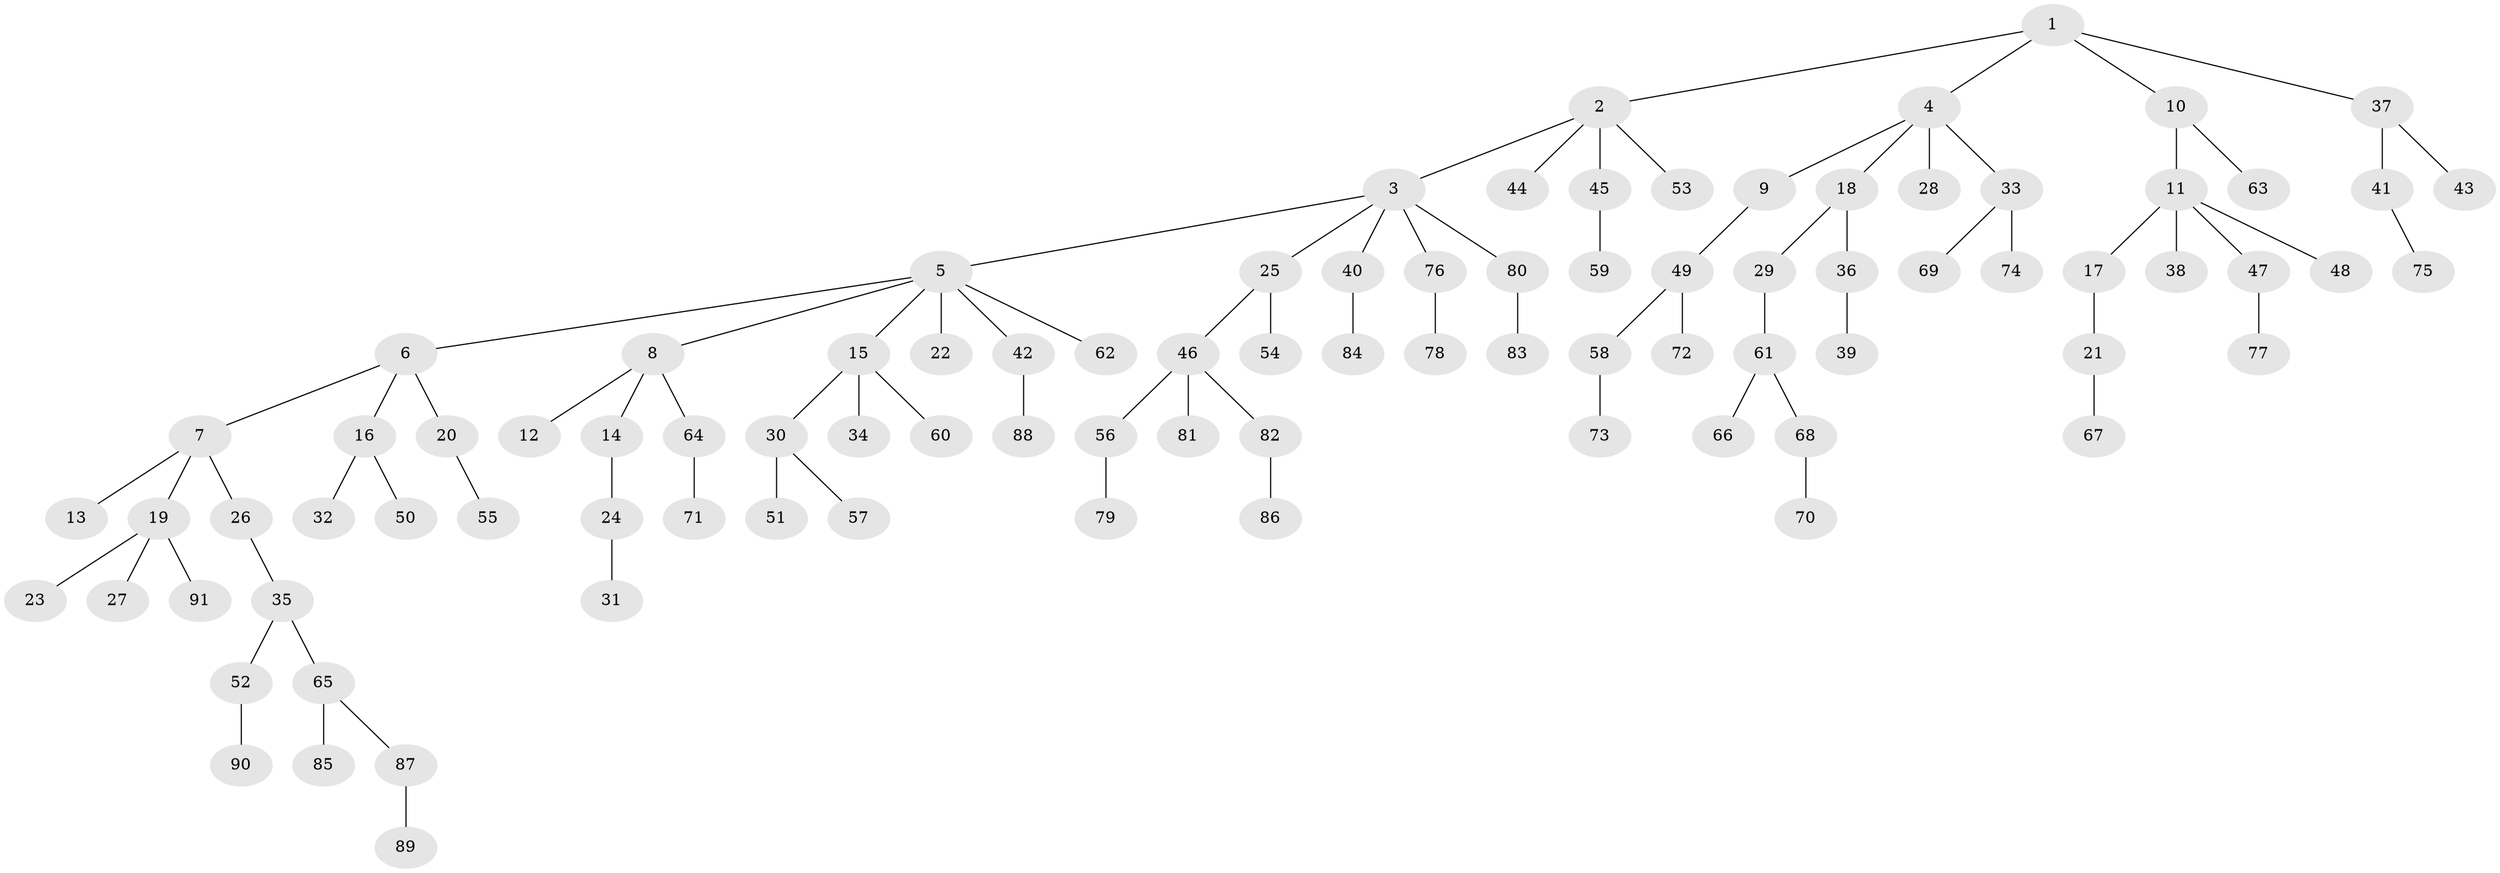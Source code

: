 // coarse degree distribution, {7: 0.037037037037037035, 15: 0.037037037037037035, 2: 0.07407407407407407, 1: 0.8148148148148148, 4: 0.037037037037037035}
// Generated by graph-tools (version 1.1) at 2025/19/03/04/25 18:19:22]
// undirected, 91 vertices, 90 edges
graph export_dot {
graph [start="1"]
  node [color=gray90,style=filled];
  1;
  2;
  3;
  4;
  5;
  6;
  7;
  8;
  9;
  10;
  11;
  12;
  13;
  14;
  15;
  16;
  17;
  18;
  19;
  20;
  21;
  22;
  23;
  24;
  25;
  26;
  27;
  28;
  29;
  30;
  31;
  32;
  33;
  34;
  35;
  36;
  37;
  38;
  39;
  40;
  41;
  42;
  43;
  44;
  45;
  46;
  47;
  48;
  49;
  50;
  51;
  52;
  53;
  54;
  55;
  56;
  57;
  58;
  59;
  60;
  61;
  62;
  63;
  64;
  65;
  66;
  67;
  68;
  69;
  70;
  71;
  72;
  73;
  74;
  75;
  76;
  77;
  78;
  79;
  80;
  81;
  82;
  83;
  84;
  85;
  86;
  87;
  88;
  89;
  90;
  91;
  1 -- 2;
  1 -- 4;
  1 -- 10;
  1 -- 37;
  2 -- 3;
  2 -- 44;
  2 -- 45;
  2 -- 53;
  3 -- 5;
  3 -- 25;
  3 -- 40;
  3 -- 76;
  3 -- 80;
  4 -- 9;
  4 -- 18;
  4 -- 28;
  4 -- 33;
  5 -- 6;
  5 -- 8;
  5 -- 15;
  5 -- 22;
  5 -- 42;
  5 -- 62;
  6 -- 7;
  6 -- 16;
  6 -- 20;
  7 -- 13;
  7 -- 19;
  7 -- 26;
  8 -- 12;
  8 -- 14;
  8 -- 64;
  9 -- 49;
  10 -- 11;
  10 -- 63;
  11 -- 17;
  11 -- 38;
  11 -- 47;
  11 -- 48;
  14 -- 24;
  15 -- 30;
  15 -- 34;
  15 -- 60;
  16 -- 32;
  16 -- 50;
  17 -- 21;
  18 -- 29;
  18 -- 36;
  19 -- 23;
  19 -- 27;
  19 -- 91;
  20 -- 55;
  21 -- 67;
  24 -- 31;
  25 -- 46;
  25 -- 54;
  26 -- 35;
  29 -- 61;
  30 -- 51;
  30 -- 57;
  33 -- 69;
  33 -- 74;
  35 -- 52;
  35 -- 65;
  36 -- 39;
  37 -- 41;
  37 -- 43;
  40 -- 84;
  41 -- 75;
  42 -- 88;
  45 -- 59;
  46 -- 56;
  46 -- 81;
  46 -- 82;
  47 -- 77;
  49 -- 58;
  49 -- 72;
  52 -- 90;
  56 -- 79;
  58 -- 73;
  61 -- 66;
  61 -- 68;
  64 -- 71;
  65 -- 85;
  65 -- 87;
  68 -- 70;
  76 -- 78;
  80 -- 83;
  82 -- 86;
  87 -- 89;
}
